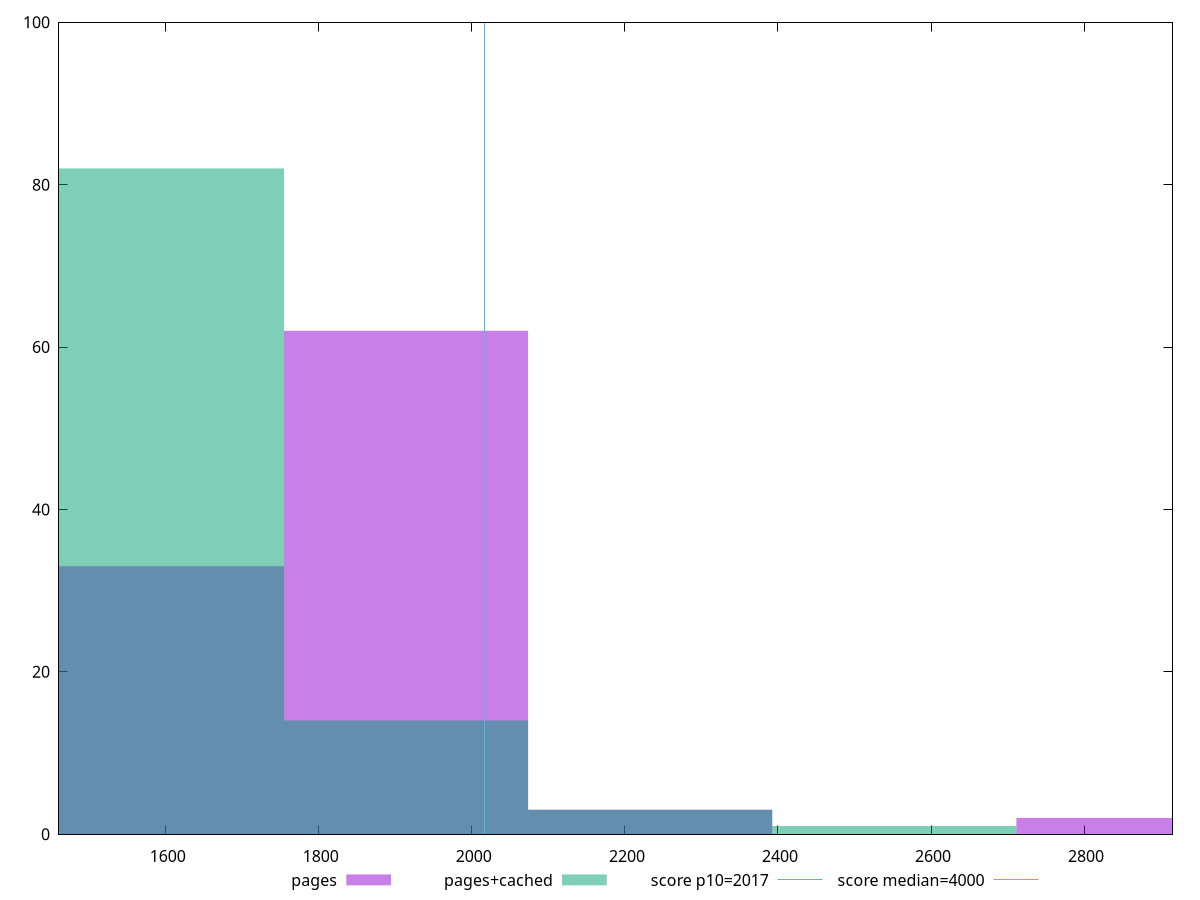 reset

$pages <<EOF
2870.989151771275 2
2232.991562488769 3
1913.9927678475165 62
1594.9939732062637 33
EOF

$pagesCached <<EOF
2551.990357130022 1
1594.9939732062637 82
2232.991562488769 3
1913.9927678475165 14
EOF

set key outside below
set boxwidth 318.99879464125274
set xrange [1460.5519999999988:2915.527999999997]
set yrange [0:100]
set trange [0:100]
set style fill transparent solid 0.5 noborder

set parametric
set terminal svg size 640, 500 enhanced background rgb 'white'
set output "report_00026_2021-02-22T21:38:55.199Z/mainthread-work-breakdown/comparison/histogram/0_vs_1.svg"

plot $pages title "pages" with boxes, \
     $pagesCached title "pages+cached" with boxes, \
     2017,t title "score p10=2017", \
     4000,t title "score median=4000"

reset
